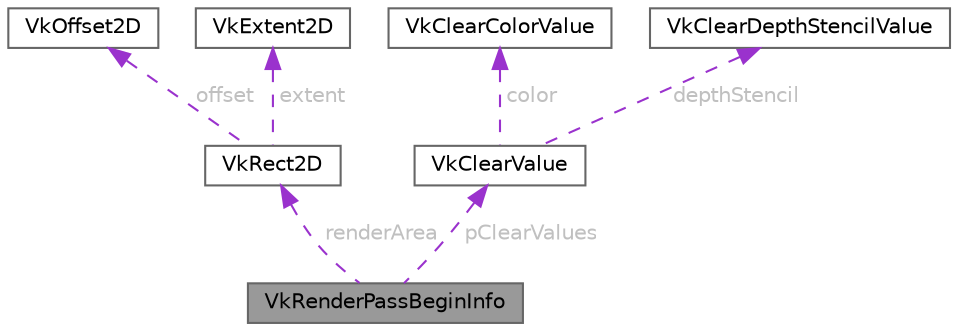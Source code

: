 digraph "VkRenderPassBeginInfo"
{
 // LATEX_PDF_SIZE
  bgcolor="transparent";
  edge [fontname=Helvetica,fontsize=10,labelfontname=Helvetica,labelfontsize=10];
  node [fontname=Helvetica,fontsize=10,shape=box,height=0.2,width=0.4];
  Node1 [id="Node000001",label="VkRenderPassBeginInfo",height=0.2,width=0.4,color="gray40", fillcolor="grey60", style="filled", fontcolor="black",tooltip=" "];
  Node2 -> Node1 [id="edge13_Node000001_Node000002",dir="back",color="darkorchid3",style="dashed",tooltip=" ",label=" renderArea",fontcolor="grey" ];
  Node2 [id="Node000002",label="VkRect2D",height=0.2,width=0.4,color="gray40", fillcolor="white", style="filled",URL="$struct_vk_rect2_d.html",tooltip=" "];
  Node3 -> Node2 [id="edge14_Node000002_Node000003",dir="back",color="darkorchid3",style="dashed",tooltip=" ",label=" offset",fontcolor="grey" ];
  Node3 [id="Node000003",label="VkOffset2D",height=0.2,width=0.4,color="gray40", fillcolor="white", style="filled",URL="$struct_vk_offset2_d.html",tooltip=" "];
  Node4 -> Node2 [id="edge15_Node000002_Node000004",dir="back",color="darkorchid3",style="dashed",tooltip=" ",label=" extent",fontcolor="grey" ];
  Node4 [id="Node000004",label="VkExtent2D",height=0.2,width=0.4,color="gray40", fillcolor="white", style="filled",URL="$struct_vk_extent2_d.html",tooltip=" "];
  Node5 -> Node1 [id="edge16_Node000001_Node000005",dir="back",color="darkorchid3",style="dashed",tooltip=" ",label=" pClearValues",fontcolor="grey" ];
  Node5 [id="Node000005",label="VkClearValue",height=0.2,width=0.4,color="gray40", fillcolor="white", style="filled",URL="$union_vk_clear_value.html",tooltip=" "];
  Node6 -> Node5 [id="edge17_Node000005_Node000006",dir="back",color="darkorchid3",style="dashed",tooltip=" ",label=" color",fontcolor="grey" ];
  Node6 [id="Node000006",label="VkClearColorValue",height=0.2,width=0.4,color="gray40", fillcolor="white", style="filled",URL="$union_vk_clear_color_value.html",tooltip=" "];
  Node7 -> Node5 [id="edge18_Node000005_Node000007",dir="back",color="darkorchid3",style="dashed",tooltip=" ",label=" depthStencil",fontcolor="grey" ];
  Node7 [id="Node000007",label="VkClearDepthStencilValue",height=0.2,width=0.4,color="gray40", fillcolor="white", style="filled",URL="$struct_vk_clear_depth_stencil_value.html",tooltip=" "];
}
